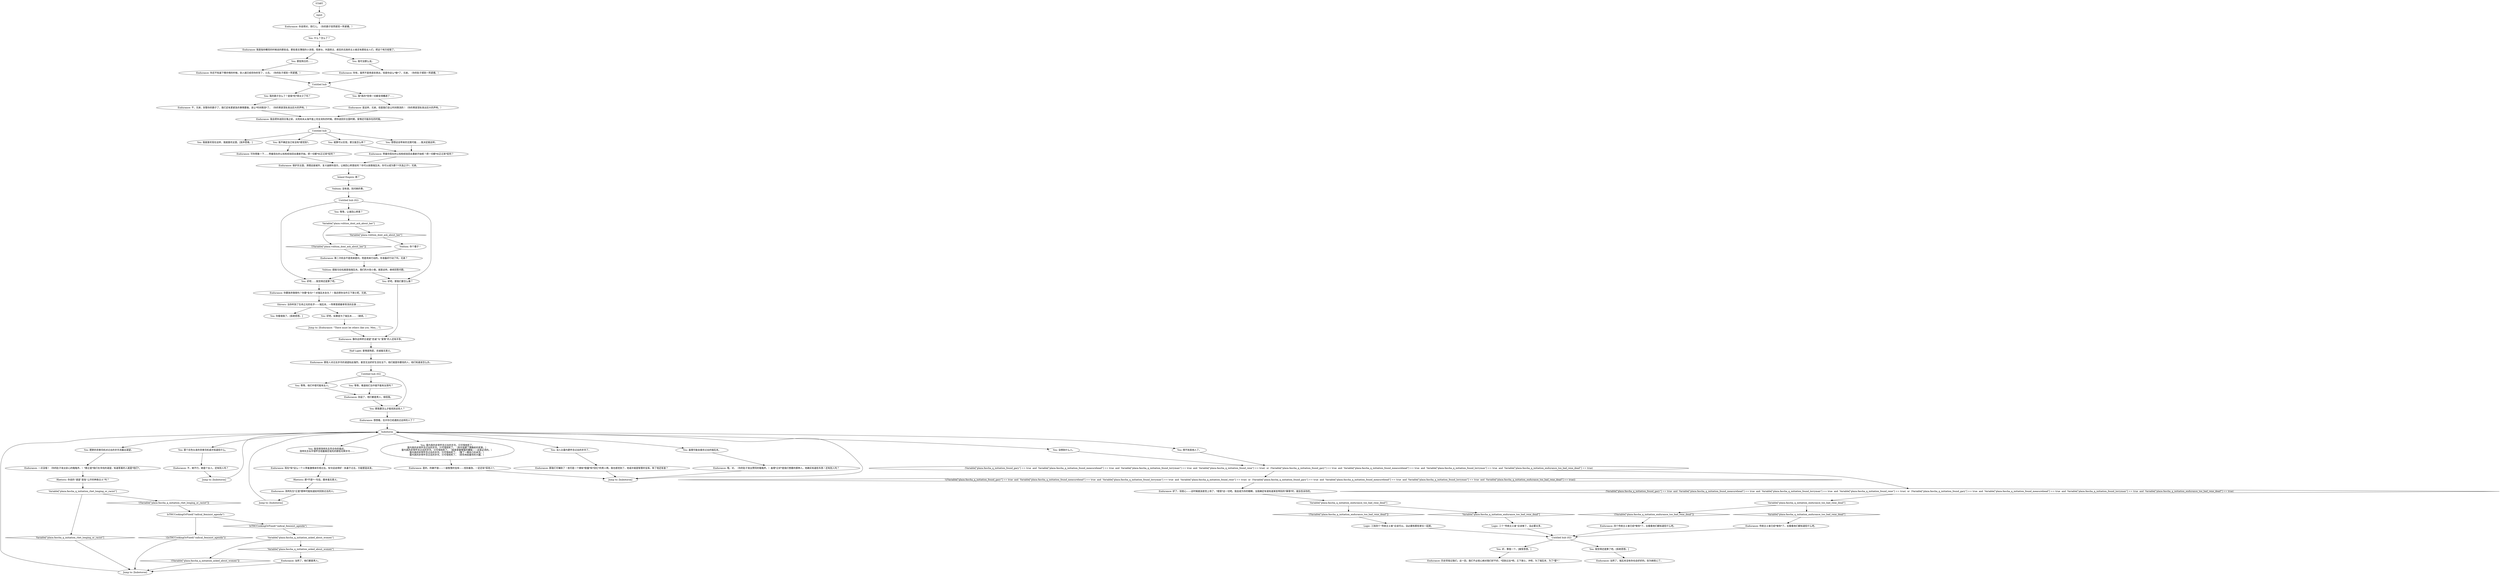 # WHIRLING F2 ORB / Faschist Quest Initiation
# Endurance urges you to find a way to turn back time -- in the name of Revachol, in the name of love.
# ==================================================
digraph G {
	  0 [label="START"];
	  1 [label="input"];
	  2 [label="Endurance: 我是指你睡觉的时候说的那些话。那些意志薄弱的小流氓、怪家伙、外国债主、疯狂的无政府主义者还有那些女人们，把这个地方给毁了。"];
	  3 [label="You: 我就喜欢现在这样，我就喜欢这里。[放弃思维。]"];
	  4 [label="Endurance: 保护宗主国，清理这座城市，复兴迪斯科音乐，让她回心转意如何？你可以拯救瑞瓦肖。你可以成为那个*天选之子*，兄弟。"];
	  5 [label="Untitled hub (02)"];
	  6 [label="Half Light: 爱情是狗屁，忠诚毫无意义。"];
	  7 [label="You: 那我要怎么才能找到这些人？"];
	  8 [label="You: 没想到什么人。"];
	  9 [label="Endurance: 是的，的确不错——一座智慧的宝库——但别着急，一定还有*其他人*。"];
	  10 [label="Logic: 三个“传统主义者”应该够了。没必要太多。"];
	  11 [label="Jump to: [Endurance: \"There must be others like you. Men,...\"]"];
	  12 [label="Endurance: 不，她不行。她是个女人。还有别人吗？"];
	  13 [label="Jump to: [hubotoron]"];
	  14 [label="Endurance: 可你想象一下……带着现在的认知和经验回去重新开始。把一切都*纠正过来*如何？"];
	  15 [label="Untitled hub (02)"];
	  16 [label="You: 我觉得还是算了吧。[拒绝思想。]"];
	  17 [label="Jump to: [hubotoron]"];
	  18 [label="You: 我*真的*觉得一切都变得糟透了……"];
	  19 [label="Variable[\"plaza.fascha_q_initiation_endurance_too_bad_rene_dead\"]"];
	  20 [label="Variable[\"plaza.fascha_q_initiation_endurance_too_bad_rene_dead\"]", shape=diamond];
	  21 [label="!(Variable[\"plaza.fascha_q_initiation_endurance_too_bad_rene_dead\"])", shape=diamond];
	  22 [label="You: 那些狗日的……"];
	  23 [label="Endurance: 你还不知道下哪步棋的时候，别人就已经将你的军了，士兵。（你的肚子感到一阵紧绷。）"];
	  24 [label="Inland Empire: 她？"];
	  25 [label="You: 好吧，那我们要怎么做？"];
	  26 [label="Endurance: 你要放弃救赎吗？你要*复仇*？对瑞瓦肖复仇？！我还把你当作王下骑士呢，兄弟。"];
	  27 [label="Endurance: 现在*有*这么一个人带着激情来珍视过去。有句话说得好：执着于过去，方能塑造未来。"];
	  28 [label="Endurance: 传统主义者已经*够多*了。去看看他们都知道些什么吧。"];
	  29 [label="Variable[\"plaza.fascha_q_initiation_rhet_longing_or_racist\"]"];
	  30 [label="Variable[\"plaza.fascha_q_initiation_rhet_longing_or_racist\"]", shape=diamond];
	  31 [label="!(Variable[\"plaza.fascha_q_initiation_rhet_longing_or_racist\"])", shape=diamond];
	  32 [label="IsTHCCookingOrFixed(\"radical_feminist_agenda\")"];
	  33 [label="IsTHCCookingOrFixed(\"radical_feminist_agenda\")", shape=diamond];
	  34 [label="!(IsTHCCookingOrFixed(\"radical_feminist_agenda\"))", shape=diamond];
	  35 [label="Endurance: 别逗了，他们都是男人，相信我。"];
	  36 [label="Endurance: 那我们可赚到了！他可是一个拥有*胆量*和*回忆*的男人啊。我也感觉到了。他或许就是智慧的宝库。除了他还有谁？"];
	  37 [label="Endurance: 当然了，他们都是男人。"];
	  38 [label="You: 我的肠子怎么了？是我*吃*得太少了吗？"];
	  39 [label="Endurance: 带着你现在的认知和经验回去重新开始呢？把一切都*纠正过来*如何？"];
	  40 [label="You: 等等，让谁回心转意？"];
	  41 [label="Endurance: 像你这样终日渴望“忠诚”与“爱情”的人还有许多。"];
	  42 [label="Endurance: 想想看，也许你已经遇到过这样的人了？"];
	  43 [label="You: 盖理可能会喜欢过去的瑞瓦肖。"];
	  44 [label="Variable[\"plaza.fascha_q_initiation_endurance_too_bad_rene_dead\"]"];
	  45 [label="Variable[\"plaza.fascha_q_initiation_endurance_too_bad_rene_dead\"]", shape=diamond];
	  46 [label="!(Variable[\"plaza.fascha_q_initiation_endurance_too_bad_rene_dead\"])", shape=diamond];
	  47 [label="Endurance: 四个传统主义者已经*够多*了。去看看他们都知道些什么吧。"];
	  48 [label="Endurance: 不，兄弟，别管你的肠子了，我们还有更紧急的事情要做。该让*时间倒流*了。（你的胃部深处发出巨大的声响。）"];
	  49 [label="You: 等等，他们中很可能有女人。"];
	  50 [label="You: 我觉得测颅先生符合你的描述。\n测颅先生似乎很怀念他塞美尼祖先的那些光辉岁月……"];
	  51 [label="Endurance: 好了，别担心——这时候就该直觉上场了，*感受*这一切吧。我会成为你的眼睛，当我确定有谁知道某些特别的*事情*时，就会告诉你的。"];
	  52 [label="You: 好吧……我觉得还是算了吧。"];
	  53 [label="Endurance: 那些人对过去岁月的渴望如此强烈，甚至无法好好生活在当下。他们就是你要找的人，他们知道该怎么办。"];
	  54 [label="Untitled hub (02)"];
	  55 [label="You: 你看错我了。[拒绝思想。]"];
	  56 [label="You: 想不到其他人了。"];
	  57 [label="Endurance: 你说得对，哥们儿。（你的肠子突然感觉一阵紧绷。）"];
	  58 [label="You: 我不确定自己有没有*感觉到*。"];
	  59 [label="You: 什么？怎么了？"];
	  60 [label="Untitled hub"];
	  61 [label="Shivers: 当你听到了生命之光的名字——瑞瓦肖，一阵寒意顺着脊背流向全身……"];
	  62 [label="You: 那个灰色头发的货車司机或许知道些什么。"];
	  63 [label="(Variable[\"plaza.fascha_q_initiation_found_gary\"] == true  and  Variable[\"plaza.fascha_q_initiation_found_measurehead\"] == true  and  Variable[\"plaza.fascha_q_initiation_found_lorryman\"] == true  and  Variable[\"plaza.fascha_q_initiation_found_rene\"] == true)  or  (Variable[\"plaza.fascha_q_initiation_found_gary\"] == true  and  Variable[\"plaza.fascha_q_initiation_found_measurehead\"] == true  and  Variable[\"plaza.fascha_q_initiation_found_lorryman\"] == true  and  Variable[\"plaza.fascha_q_initiation_endurance_too_bad_rene_dead\"] == true)"];
	  64 [label="(Variable[\"plaza.fascha_q_initiation_found_gary\"] == true  and  Variable[\"plaza.fascha_q_initiation_found_measurehead\"] == true  and  Variable[\"plaza.fascha_q_initiation_found_lorryman\"] == true  and  Variable[\"plaza.fascha_q_initiation_found_rene\"] == true)  or  (Variable[\"plaza.fascha_q_initiation_found_gary\"] == true  and  Variable[\"plaza.fascha_q_initiation_found_measurehead\"] == true  and  Variable[\"plaza.fascha_q_initiation_found_lorryman\"] == true  and  Variable[\"plaza.fascha_q_initiation_endurance_too_bad_rene_dead\"] == true)", shape=diamond];
	  65 [label="!((Variable[\"plaza.fascha_q_initiation_found_gary\"] == true  and  Variable[\"plaza.fascha_q_initiation_found_measurehead\"] == true  and  Variable[\"plaza.fascha_q_initiation_found_lorryman\"] == true  and  Variable[\"plaza.fascha_q_initiation_found_rene\"] == true)  or  (Variable[\"plaza.fascha_q_initiation_found_gary\"] == true  and  Variable[\"plaza.fascha_q_initiation_found_measurehead\"] == true  and  Variable[\"plaza.fascha_q_initiation_found_lorryman\"] == true  and  Variable[\"plaza.fascha_q_initiation_endurance_too_bad_rene_dead\"] == true))", shape=diamond];
	  66 [label="Logic: 三到四个“传统主义者”应该可以。没必要和那些家伙一起疯。"];
	  67 [label="Endurance: 你有，虽然不是用语言表达，但是你这么*做*了，兄弟。（你的肚子感到一阵紧绷。）"];
	  68 [label="Jump to: [hubotoron]"];
	  69 [label="Rhetoric: 那*不是*一句话。跟本毫无意义。"];
	  70 [label="You: 就算可以实现，那又能怎么样？"];
	  71 [label="Volition: 没有谁，别问她的事。"];
	  72 [label="Endurance: 第二次机会不是用来提问，而是用来行动的。你准备好行动了吗，兄弟？"];
	  73 [label="Endurance: 哦，对。（你的肚子发出赞同的隆隆声。）盖理*正好*是我们想要的那种人。他确实知道些东西！还有别人吗？"];
	  74 [label="Endurance: 一点没错！（你的肚子发出安心的隆隆声。）*那正是*我们在寻找的渴望。知道答案的人就是*他们*。"];
	  75 [label="You: 想想这会带来的无限可能……我决定就这样。"];
	  76 [label="Variable[\"plaza.volition_dont_ask_about_her\"]"];
	  77 [label="Variable[\"plaza.volition_dont_ask_about_her\"]", shape=diamond];
	  78 [label="!(Variable[\"plaza.volition_dont_ask_about_her\"])", shape=diamond];
	  79 [label="Untitled hub"];
	  80 [label="Volition: 你个傻子！"];
	  81 [label="Jump to: [hubotoron]"];
	  82 [label="Endurance: 我会把你送回日落之前，太阳尚未从海平面上完全消失的时候。把你送回宗主国时期，爱情还可能存在的时候。"];
	  83 [label="You: 等等，难道他们当中就不能有女孩吗？"];
	  84 [label="hubotoron"];
	  85 [label="Endurance: 历史将铭记我们，这一回，我们不必担心她对我们好不好。*回到过去*吧，王下骑士。冲吧，为了瑞瓦肖，为了*爱*！"];
	  86 [label="Rhetoric: 你说的“渴望”是指“公开的种族主义”吗？"];
	  87 [label="Variable[\"plaza.fascha_q_initiation_asked_about_women\"]"];
	  88 [label="Variable[\"plaza.fascha_q_initiation_asked_about_women\"]", shape=diamond];
	  89 [label="!(Variable[\"plaza.fascha_q_initiation_asked_about_women\"])", shape=diamond];
	  90 [label="Endurance: 是这样，兄弟，但是我们会让时间倒流的！（你的胃部深处发出巨大的声响。）"];
	  91 [label="You: 好吧，如果是为了瑞瓦肖……（继续。）"];
	  92 [label="You: 肥胖的货車司机对过去的岁月流露出渴望。"];
	  93 [label="You: 我可没那么说。"];
	  94 [label="Endurance: 测颅先生*正是*那种可能知道如何回到过去的人。"];
	  96 [label="Volition: 超级马拉松就是指瑞瓦肖。我们的大街小巷。就是这样。继续回答问题。"];
	  97 [label="You: 没人比雷内更怀念过去的岁月了。"];
	  98 [label="You: 雷内真的非常怀念过去的岁月。只可惜他死了。\n雷内真的非常怀念过去的岁月。只可惜他死了。（用手指摸了摸胸前的奖章。）\n雷内真的非常怀念过去的岁月。只可惜他死了。（挺直穿着警服的腰板——这是必须的。）\n雷内真的非常怀念过去的岁月。只可惜他死了。（瞥了一眼自己的夹克。）\n雷内真的非常怀念过去的岁月。只可惜他死了。（悲伤地拍着你的大腿。）"];
	  99 [label="You: 好，算我一个。[接受思想。]"];
	  100 [label="Endurance: 当然了，瑞瓦肖没有你也会好好的。别为她担心了。"];
	  0 -> 1
	  1 -> 57
	  2 -> 93
	  2 -> 22
	  4 -> 24
	  5 -> 40
	  5 -> 25
	  5 -> 52
	  6 -> 53
	  7 -> 42
	  8 -> 63
	  9 -> 81
	  10 -> 15
	  11 -> 41
	  12 -> 17
	  13 -> 84
	  14 -> 4
	  15 -> 16
	  15 -> 99
	  16 -> 100
	  17 -> 84
	  18 -> 90
	  19 -> 20
	  19 -> 21
	  20 -> 10
	  21 -> 66
	  22 -> 23
	  23 -> 79
	  24 -> 71
	  25 -> 41
	  26 -> 61
	  27 -> 69
	  28 -> 15
	  29 -> 30
	  29 -> 31
	  30 -> 13
	  31 -> 32
	  32 -> 33
	  32 -> 34
	  33 -> 87
	  34 -> 13
	  35 -> 7
	  36 -> 81
	  37 -> 13
	  38 -> 48
	  39 -> 4
	  40 -> 76
	  41 -> 6
	  42 -> 84
	  43 -> 73
	  44 -> 45
	  44 -> 46
	  45 -> 28
	  46 -> 47
	  47 -> 15
	  48 -> 82
	  49 -> 35
	  50 -> 27
	  51 -> 19
	  52 -> 26
	  53 -> 54
	  54 -> 49
	  54 -> 83
	  54 -> 7
	  56 -> 63
	  57 -> 59
	  58 -> 14
	  59 -> 2
	  60 -> 3
	  60 -> 58
	  60 -> 75
	  60 -> 70
	  61 -> 91
	  61 -> 55
	  62 -> 12
	  63 -> 64
	  63 -> 65
	  64 -> 44
	  65 -> 51
	  66 -> 15
	  67 -> 79
	  68 -> 84
	  69 -> 94
	  70 -> 39
	  71 -> 5
	  72 -> 96
	  73 -> 81
	  74 -> 86
	  75 -> 39
	  76 -> 77
	  76 -> 78
	  77 -> 80
	  78 -> 72
	  79 -> 18
	  79 -> 38
	  80 -> 72
	  81 -> 84
	  82 -> 60
	  83 -> 35
	  84 -> 97
	  84 -> 98
	  84 -> 8
	  84 -> 43
	  84 -> 50
	  84 -> 56
	  84 -> 92
	  84 -> 62
	  86 -> 29
	  87 -> 88
	  87 -> 89
	  88 -> 37
	  89 -> 13
	  90 -> 82
	  91 -> 11
	  92 -> 74
	  93 -> 67
	  94 -> 68
	  96 -> 25
	  96 -> 52
	  97 -> 36
	  98 -> 9
	  99 -> 85
}

